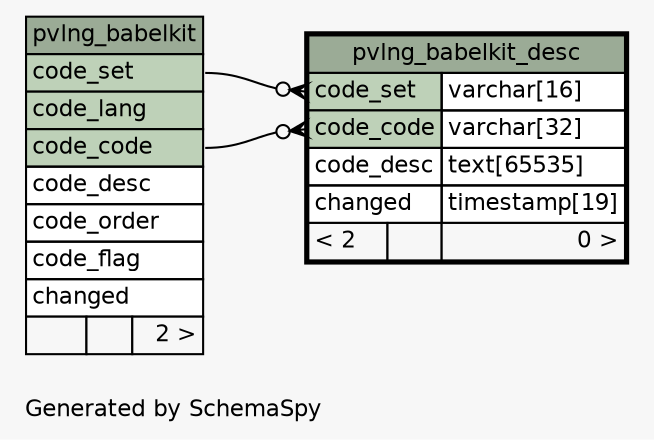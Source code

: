 // dot 2.26.3 on Linux 3.2.0-4-486
// SchemaSpy rev 590
digraph "oneDegreeRelationshipsDiagram" {
  graph [
    rankdir="RL"
    bgcolor="#f7f7f7"
    label="\nGenerated by SchemaSpy"
    labeljust="l"
    nodesep="0.18"
    ranksep="0.46"
    fontname="Helvetica"
    fontsize="11"
  ];
  node [
    fontname="Helvetica"
    fontsize="11"
    shape="plaintext"
  ];
  edge [
    arrowsize="0.8"
  ];
  "pvlng_babelkit_desc":"code_code":w -> "pvlng_babelkit":"code_code":e [arrowhead=none dir=back arrowtail=crowodot];
  "pvlng_babelkit_desc":"code_set":w -> "pvlng_babelkit":"code_set":e [arrowhead=none dir=back arrowtail=crowodot];
  "pvlng_babelkit" [
    label=<
    <TABLE BORDER="0" CELLBORDER="1" CELLSPACING="0" BGCOLOR="#ffffff">
      <TR><TD COLSPAN="3" BGCOLOR="#9bab96" ALIGN="CENTER">pvlng_babelkit</TD></TR>
      <TR><TD PORT="code_set" COLSPAN="3" BGCOLOR="#bed1b8" ALIGN="LEFT">code_set</TD></TR>
      <TR><TD PORT="code_lang" COLSPAN="3" BGCOLOR="#bed1b8" ALIGN="LEFT">code_lang</TD></TR>
      <TR><TD PORT="code_code" COLSPAN="3" BGCOLOR="#bed1b8" ALIGN="LEFT">code_code</TD></TR>
      <TR><TD PORT="code_desc" COLSPAN="3" ALIGN="LEFT">code_desc</TD></TR>
      <TR><TD PORT="code_order" COLSPAN="3" ALIGN="LEFT">code_order</TD></TR>
      <TR><TD PORT="code_flag" COLSPAN="3" ALIGN="LEFT">code_flag</TD></TR>
      <TR><TD PORT="changed" COLSPAN="3" ALIGN="LEFT">changed</TD></TR>
      <TR><TD ALIGN="LEFT" BGCOLOR="#f7f7f7">  </TD><TD ALIGN="RIGHT" BGCOLOR="#f7f7f7">  </TD><TD ALIGN="RIGHT" BGCOLOR="#f7f7f7">2 &gt;</TD></TR>
    </TABLE>>
    URL="pvlng_babelkit.html"
    tooltip="pvlng_babelkit"
  ];
  "pvlng_babelkit_desc" [
    label=<
    <TABLE BORDER="2" CELLBORDER="1" CELLSPACING="0" BGCOLOR="#ffffff">
      <TR><TD COLSPAN="3" BGCOLOR="#9bab96" ALIGN="CENTER">pvlng_babelkit_desc</TD></TR>
      <TR><TD PORT="code_set" COLSPAN="2" BGCOLOR="#bed1b8" ALIGN="LEFT">code_set</TD><TD PORT="code_set.type" ALIGN="LEFT">varchar[16]</TD></TR>
      <TR><TD PORT="code_code" COLSPAN="2" BGCOLOR="#bed1b8" ALIGN="LEFT">code_code</TD><TD PORT="code_code.type" ALIGN="LEFT">varchar[32]</TD></TR>
      <TR><TD PORT="code_desc" COLSPAN="2" ALIGN="LEFT">code_desc</TD><TD PORT="code_desc.type" ALIGN="LEFT">text[65535]</TD></TR>
      <TR><TD PORT="changed" COLSPAN="2" ALIGN="LEFT">changed</TD><TD PORT="changed.type" ALIGN="LEFT">timestamp[19]</TD></TR>
      <TR><TD ALIGN="LEFT" BGCOLOR="#f7f7f7">&lt; 2</TD><TD ALIGN="RIGHT" BGCOLOR="#f7f7f7">  </TD><TD ALIGN="RIGHT" BGCOLOR="#f7f7f7">0 &gt;</TD></TR>
    </TABLE>>
    URL="pvlng_babelkit_desc.html"
    tooltip="pvlng_babelkit_desc"
  ];
}
